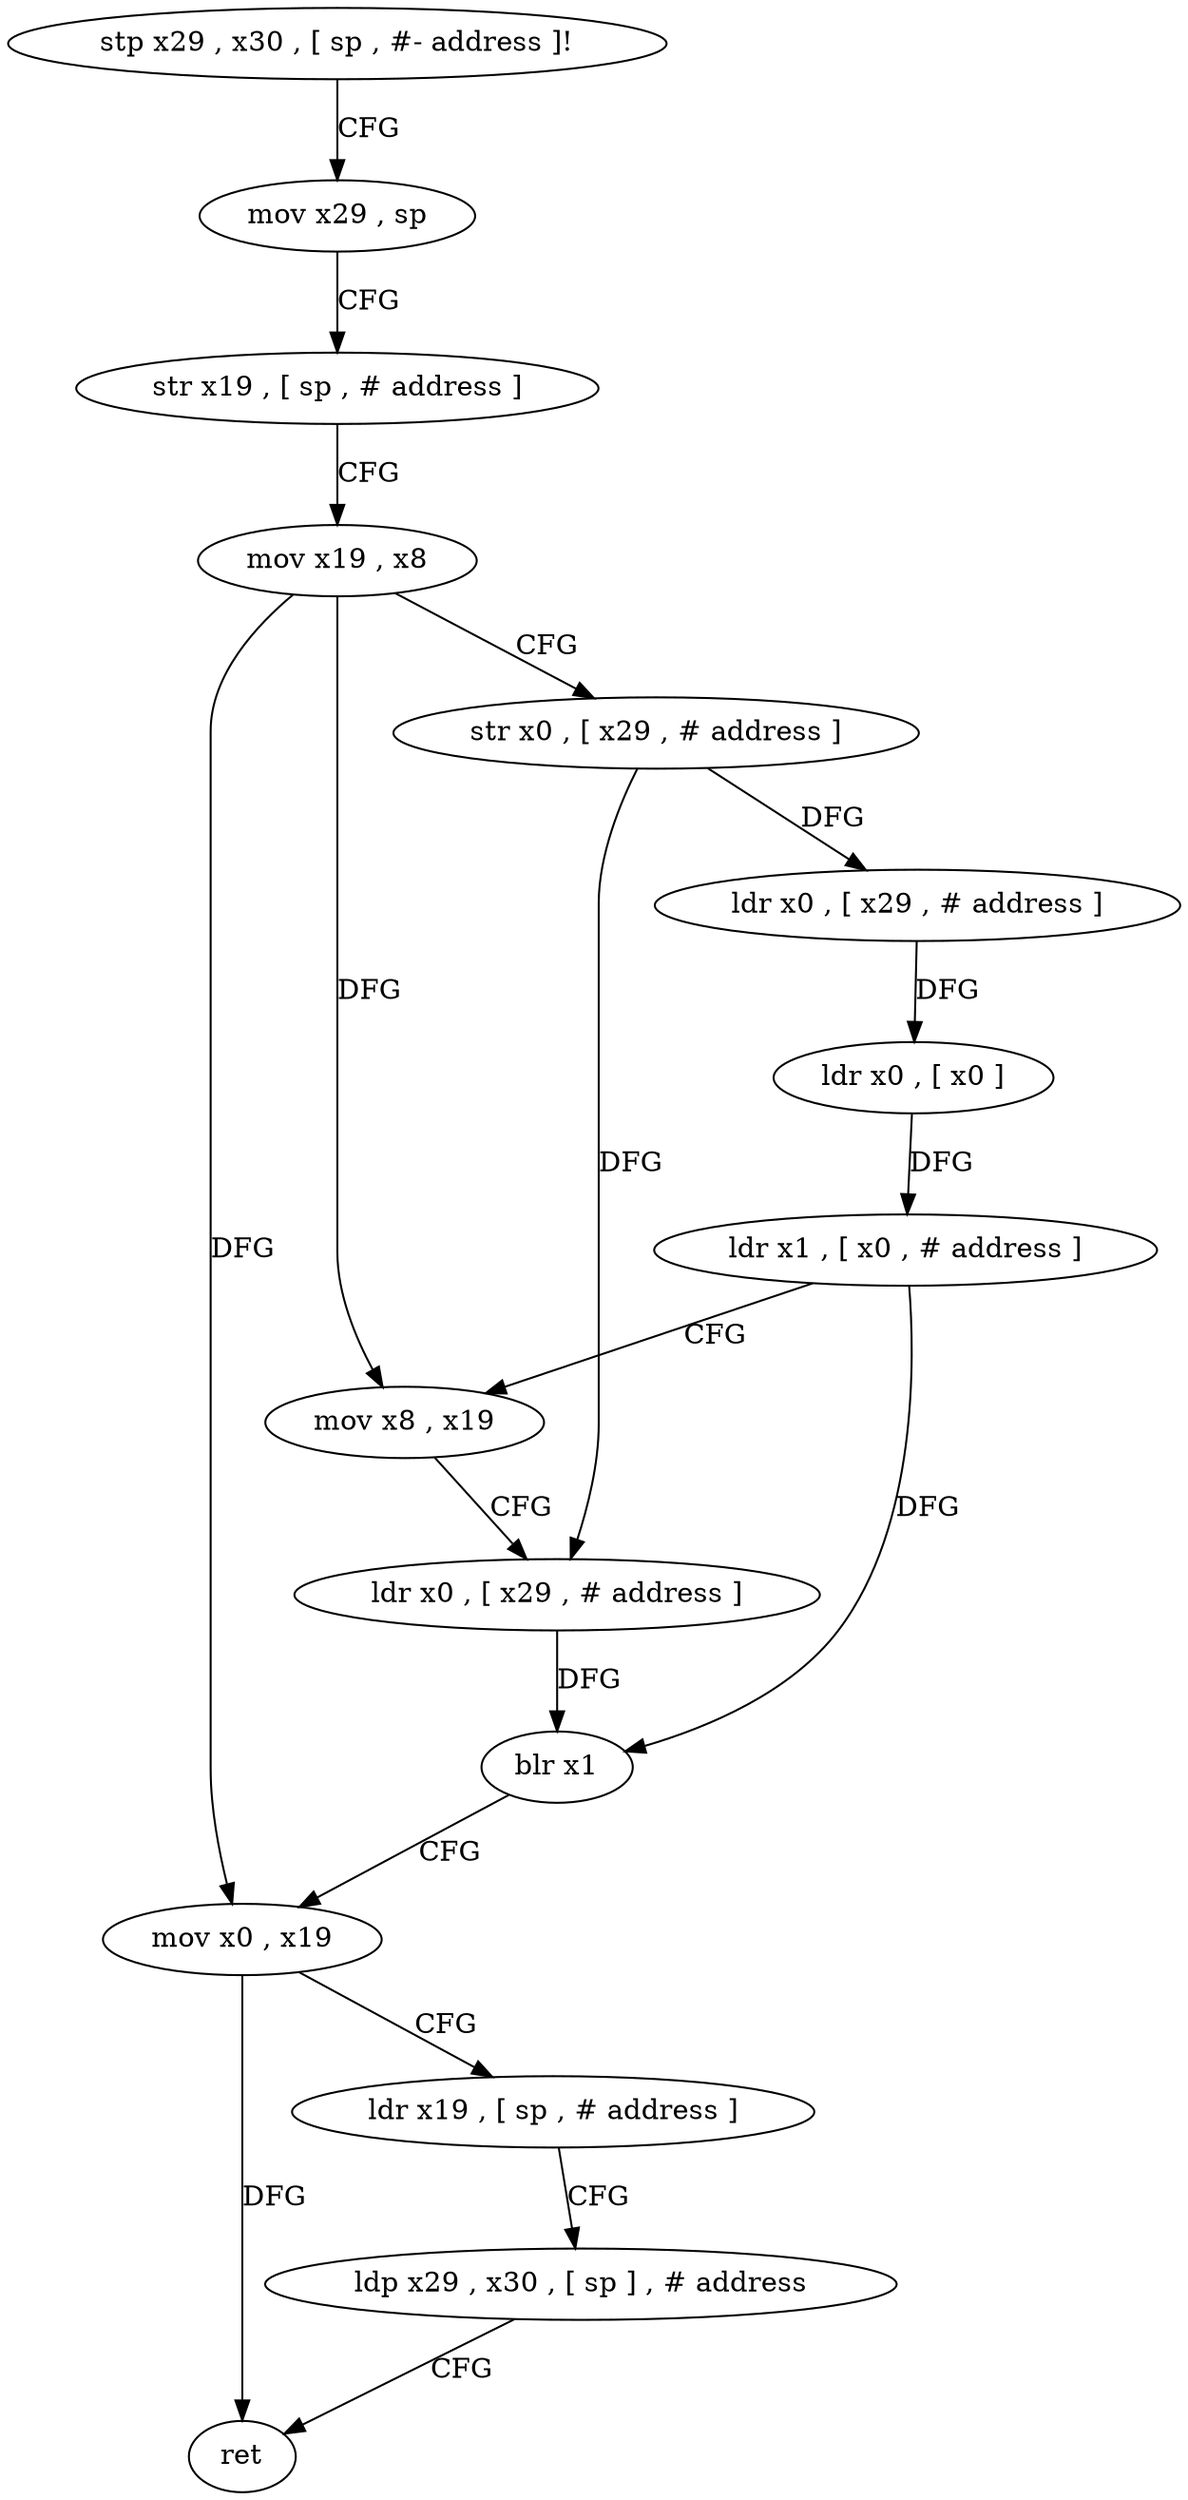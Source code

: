 digraph "func" {
"231720" [label = "stp x29 , x30 , [ sp , #- address ]!" ]
"231724" [label = "mov x29 , sp" ]
"231728" [label = "str x19 , [ sp , # address ]" ]
"231732" [label = "mov x19 , x8" ]
"231736" [label = "str x0 , [ x29 , # address ]" ]
"231740" [label = "ldr x0 , [ x29 , # address ]" ]
"231744" [label = "ldr x0 , [ x0 ]" ]
"231748" [label = "ldr x1 , [ x0 , # address ]" ]
"231752" [label = "mov x8 , x19" ]
"231756" [label = "ldr x0 , [ x29 , # address ]" ]
"231760" [label = "blr x1" ]
"231764" [label = "mov x0 , x19" ]
"231768" [label = "ldr x19 , [ sp , # address ]" ]
"231772" [label = "ldp x29 , x30 , [ sp ] , # address" ]
"231776" [label = "ret" ]
"231720" -> "231724" [ label = "CFG" ]
"231724" -> "231728" [ label = "CFG" ]
"231728" -> "231732" [ label = "CFG" ]
"231732" -> "231736" [ label = "CFG" ]
"231732" -> "231752" [ label = "DFG" ]
"231732" -> "231764" [ label = "DFG" ]
"231736" -> "231740" [ label = "DFG" ]
"231736" -> "231756" [ label = "DFG" ]
"231740" -> "231744" [ label = "DFG" ]
"231744" -> "231748" [ label = "DFG" ]
"231748" -> "231752" [ label = "CFG" ]
"231748" -> "231760" [ label = "DFG" ]
"231752" -> "231756" [ label = "CFG" ]
"231756" -> "231760" [ label = "DFG" ]
"231760" -> "231764" [ label = "CFG" ]
"231764" -> "231768" [ label = "CFG" ]
"231764" -> "231776" [ label = "DFG" ]
"231768" -> "231772" [ label = "CFG" ]
"231772" -> "231776" [ label = "CFG" ]
}
